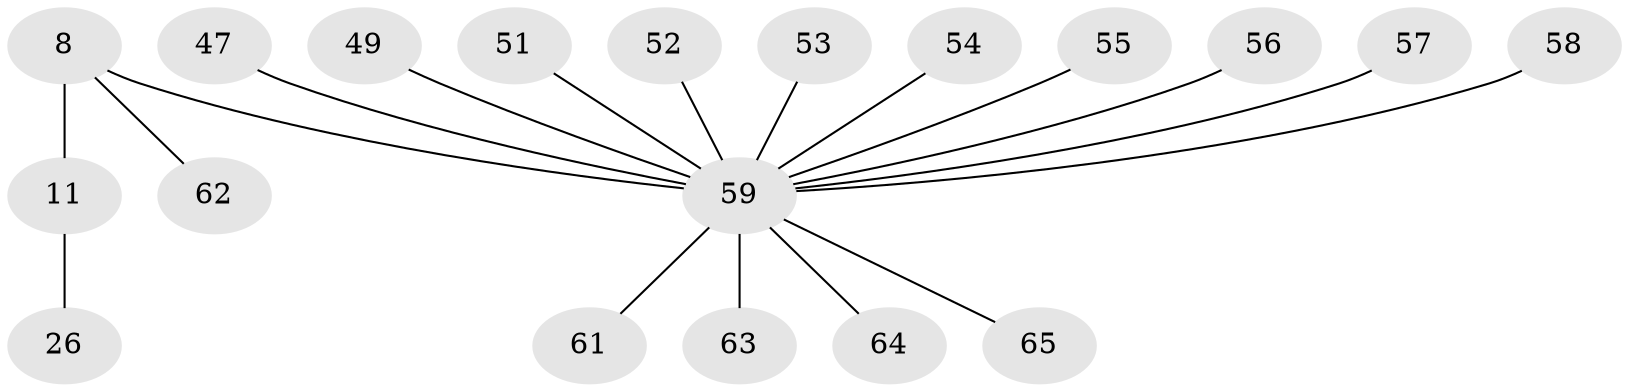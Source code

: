 // original degree distribution, {6: 0.03076923076923077, 4: 0.12307692307692308, 3: 0.1076923076923077, 5: 0.015384615384615385, 2: 0.26153846153846155, 1: 0.46153846153846156}
// Generated by graph-tools (version 1.1) at 2025/46/03/04/25 21:46:19]
// undirected, 19 vertices, 18 edges
graph export_dot {
graph [start="1"]
  node [color=gray90,style=filled];
  8;
  11 [super="+10"];
  26 [super="+17+20"];
  47;
  49 [super="+38"];
  51;
  52 [super="+40+50"];
  53;
  54;
  55;
  56;
  57;
  58;
  59 [super="+4+48+35+36+37+42"];
  61 [super="+60"];
  62 [super="+45"];
  63 [super="+41"];
  64 [super="+44"];
  65 [super="+14"];
  8 -- 11 [weight=2];
  8 -- 59;
  8 -- 62;
  11 -- 26;
  47 -- 59;
  49 -- 59;
  51 -- 59;
  52 -- 59 [weight=2];
  53 -- 59;
  54 -- 59;
  55 -- 59;
  56 -- 59;
  57 -- 59;
  58 -- 59;
  59 -- 65;
  59 -- 63 [weight=2];
  59 -- 64;
  59 -- 61;
}
